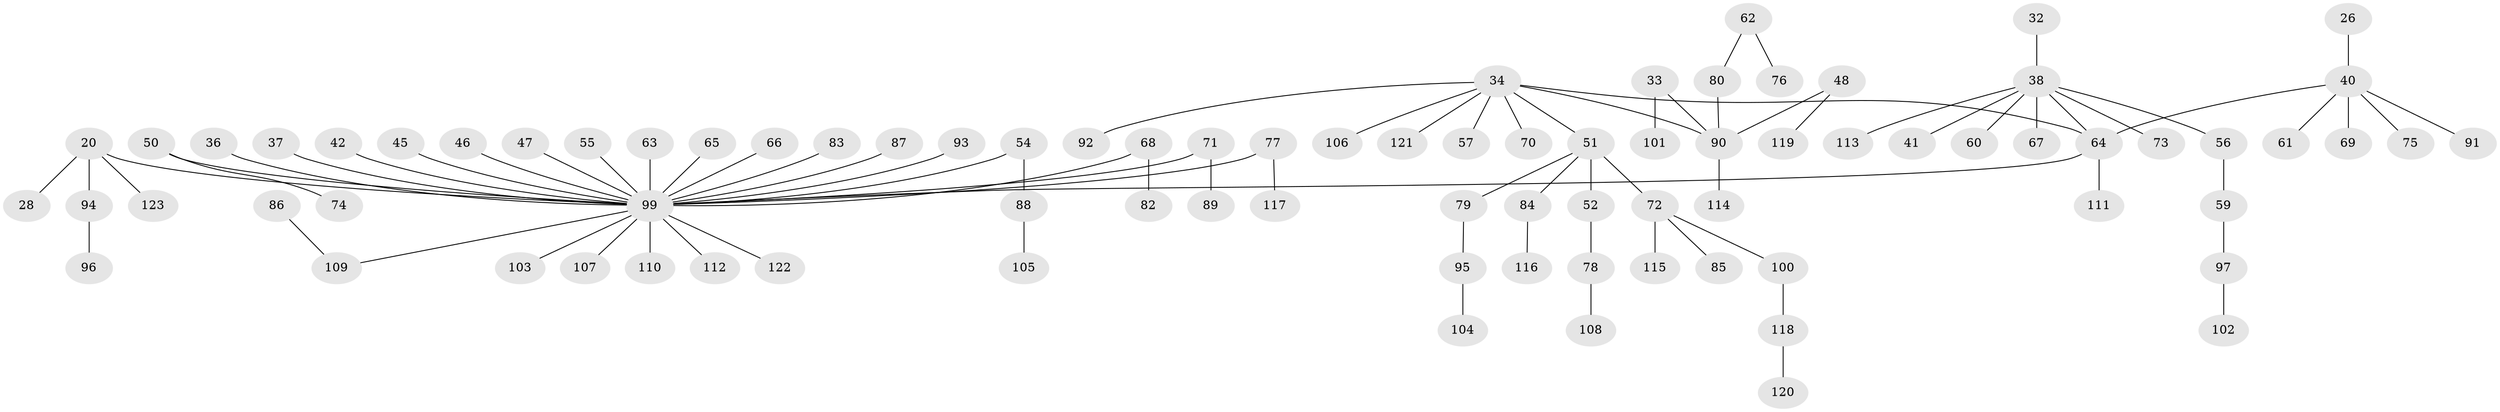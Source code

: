 // original degree distribution, {8: 0.008130081300813009, 2: 0.22764227642276422, 9: 0.008130081300813009, 4: 0.08130081300813008, 6: 0.016260162601626018, 5: 0.016260162601626018, 3: 0.12195121951219512, 1: 0.5203252032520326}
// Generated by graph-tools (version 1.1) at 2025/55/03/04/25 21:55:59]
// undirected, 86 vertices, 85 edges
graph export_dot {
graph [start="1"]
  node [color=gray90,style=filled];
  20;
  26;
  28;
  32;
  33;
  34 [super="+29+30"];
  36;
  37;
  38 [super="+23"];
  40 [super="+13"];
  41;
  42;
  45;
  46;
  47;
  48;
  50;
  51 [super="+39"];
  52;
  54;
  55;
  56;
  57;
  59;
  60;
  61;
  62;
  63;
  64 [super="+6"];
  65;
  66;
  67;
  68;
  69;
  70;
  71;
  72;
  73;
  74;
  75;
  76;
  77 [super="+58"];
  78;
  79;
  80 [super="+25"];
  82;
  83;
  84;
  85;
  86;
  87;
  88;
  89;
  90 [super="+24"];
  91;
  92;
  93;
  94;
  95;
  96;
  97;
  99 [super="+19+31+8+16+27+35+53+98"];
  100;
  101;
  102;
  103;
  104;
  105;
  106;
  107;
  108;
  109 [super="+44"];
  110;
  111;
  112;
  113;
  114;
  115;
  116;
  117;
  118;
  119;
  120;
  121;
  122;
  123;
  20 -- 28;
  20 -- 94;
  20 -- 123;
  20 -- 99;
  26 -- 40;
  32 -- 38;
  33 -- 101;
  33 -- 90;
  34 -- 92;
  34 -- 121;
  34 -- 70;
  34 -- 57;
  34 -- 106;
  34 -- 64;
  34 -- 90;
  34 -- 51;
  36 -- 99;
  37 -- 99;
  38 -- 41;
  38 -- 56;
  38 -- 67;
  38 -- 113;
  38 -- 73;
  38 -- 60;
  38 -- 64;
  40 -- 61;
  40 -- 69;
  40 -- 75;
  40 -- 64;
  40 -- 91;
  42 -- 99;
  45 -- 99;
  46 -- 99;
  47 -- 99;
  48 -- 119;
  48 -- 90;
  50 -- 74;
  50 -- 99;
  51 -- 72;
  51 -- 79;
  51 -- 52;
  51 -- 84;
  52 -- 78;
  54 -- 88;
  54 -- 99;
  55 -- 99;
  56 -- 59;
  59 -- 97;
  62 -- 76;
  62 -- 80;
  63 -- 99;
  64 -- 111;
  64 -- 99;
  65 -- 99;
  66 -- 99;
  68 -- 82;
  68 -- 99;
  71 -- 89;
  71 -- 99;
  72 -- 85;
  72 -- 100;
  72 -- 115;
  77 -- 99;
  77 -- 117;
  78 -- 108;
  79 -- 95;
  80 -- 90;
  83 -- 99;
  84 -- 116;
  86 -- 109;
  87 -- 99;
  88 -- 105;
  90 -- 114;
  93 -- 99;
  94 -- 96;
  95 -- 104;
  97 -- 102;
  99 -- 110;
  99 -- 122;
  99 -- 107;
  99 -- 103;
  99 -- 112;
  99 -- 109;
  100 -- 118;
  118 -- 120;
}
